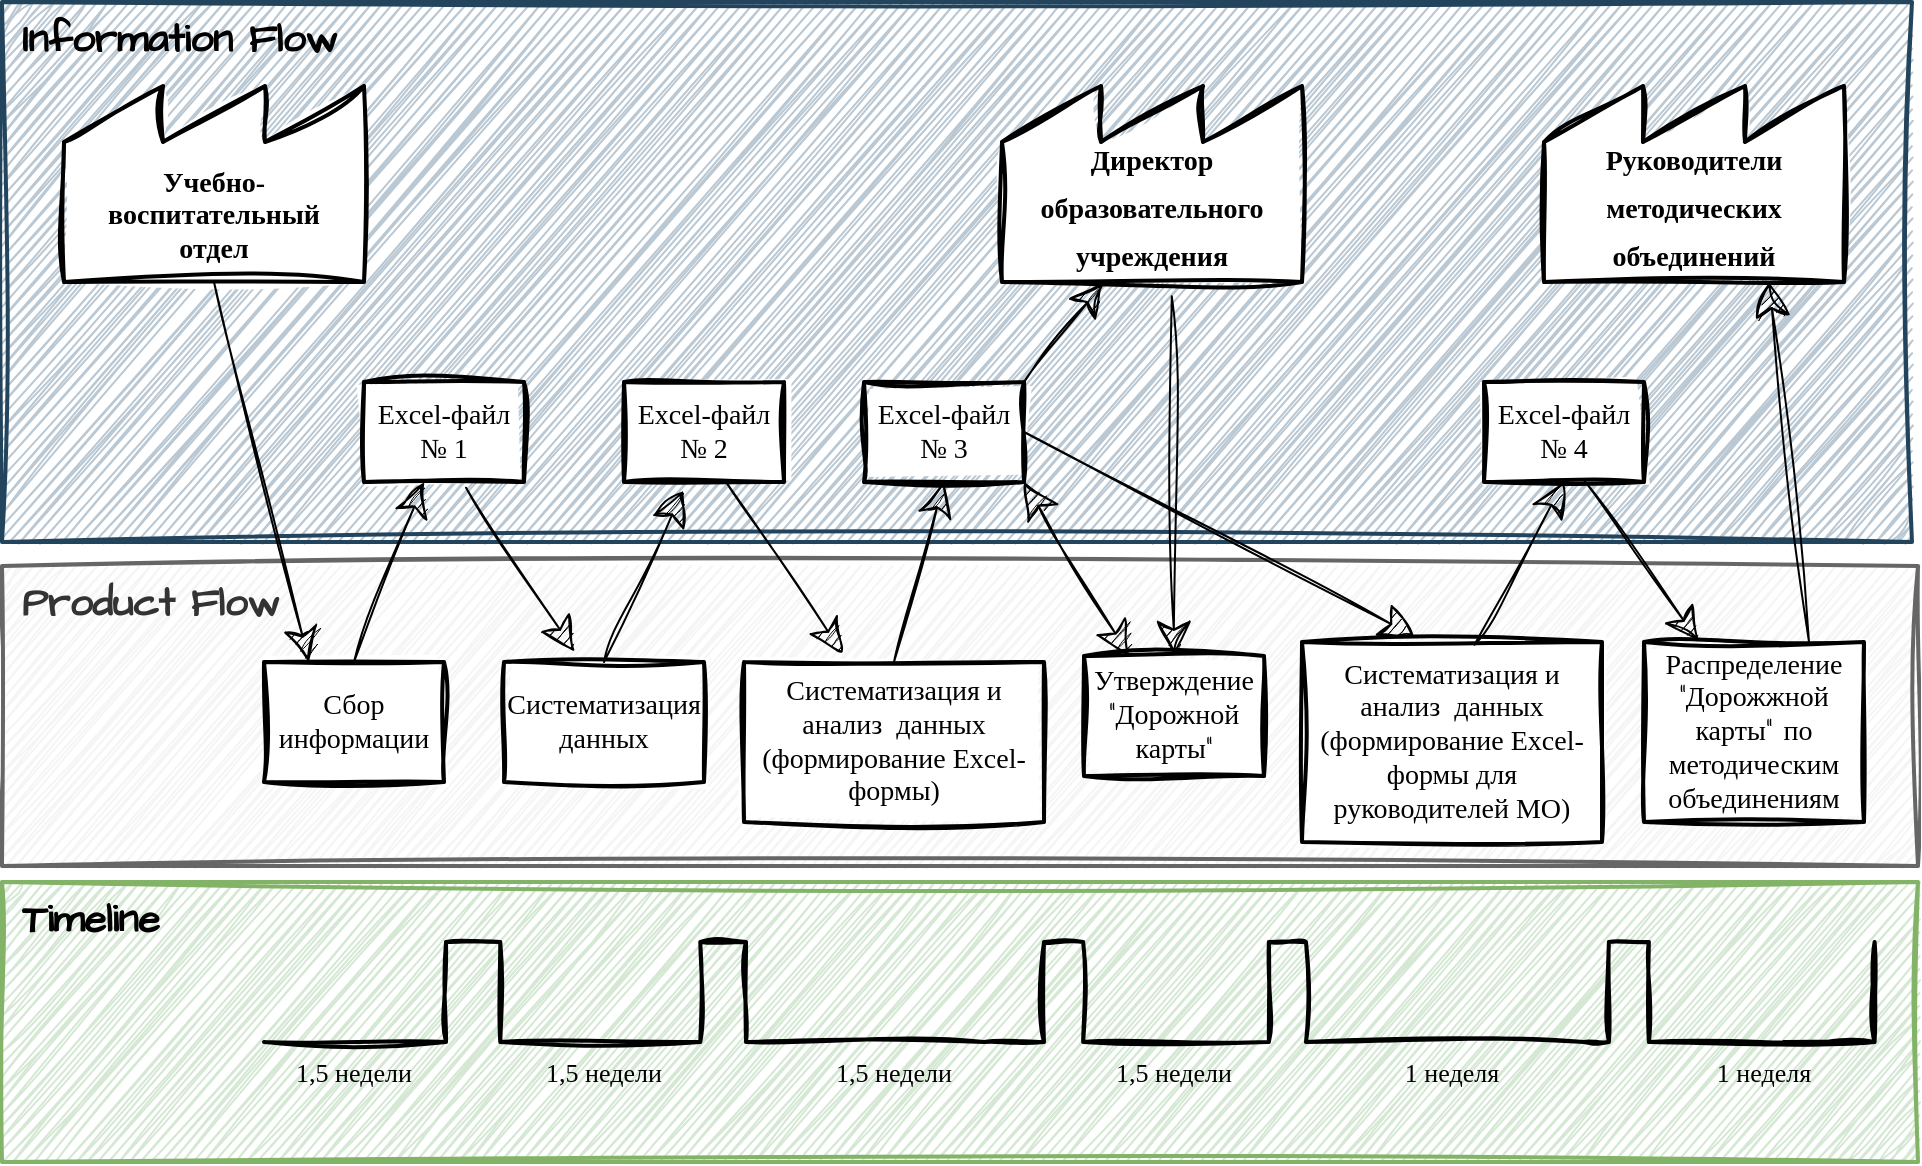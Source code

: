 <mxfile version="22.1.18" type="device">
  <diagram name="Страница — 1" id="a-KPIOJloHi57mLOq4A9">
    <mxGraphModel dx="1440" dy="1722" grid="0" gridSize="10" guides="1" tooltips="1" connect="1" arrows="1" fold="1" page="0" pageScale="1" pageWidth="190" pageHeight="300" math="0" shadow="0">
      <root>
        <mxCell id="0" />
        <mxCell id="1" parent="0" />
        <mxCell id="DDQGBVq2GULhbxK22lTM-11" value="&amp;nbsp;Information Flow" style="strokeWidth=2;html=1;shape=mxgraph.lean_mapping.schedule;whiteSpace=wrap;align=left;sketch=1;hachureGap=4;jiggle=2;curveFitting=1;fontFamily=Architects Daughter;fontSource=https%3A%2F%2Ffonts.googleapis.com%2Fcss%3Ffamily%3DArchitects%2BDaughter;fontSize=20;verticalAlign=top;fontStyle=1;fillColor=#bac8d3;strokeColor=#23445d;" vertex="1" parent="1">
          <mxGeometry x="9" y="10" width="955" height="270" as="geometry" />
        </mxCell>
        <mxCell id="DDQGBVq2GULhbxK22lTM-2" value="&lt;table cellpadding=&quot;5&quot; cellspacing=&quot;0&quot; style=&quot;width: 100%; height: 100%; font-size: 14px;&quot;&gt;&lt;tbody&gt;&lt;tr&gt;&lt;td height=&quot;50%&quot;&gt;&lt;/td&gt;&lt;/tr&gt;&lt;tr&gt;&lt;td align=&quot;center&quot; height=&quot;50%&quot;&gt;&lt;font face=&quot;Times New Roman&quot; style=&quot;font-size: 14px;&quot;&gt;&lt;b&gt;Учебно-воспитательный отдел&lt;/b&gt;&lt;/font&gt;&lt;/td&gt;&lt;/tr&gt;&lt;/tbody&gt;&lt;/table&gt;" style="strokeWidth=2;html=1;shape=mxgraph.lean_mapping.outside_sources;whiteSpace=wrap;align=center;sketch=1;hachureGap=4;jiggle=2;curveFitting=1;fontFamily=Architects Daughter;fontSource=https%3A%2F%2Ffonts.googleapis.com%2Fcss%3Ffamily%3DArchitects%2BDaughter;fontSize=20;verticalAlign=bottom;" vertex="1" parent="1">
          <mxGeometry x="40" y="50" width="150" height="100" as="geometry" />
        </mxCell>
        <mxCell id="DDQGBVq2GULhbxK22lTM-4" value="&lt;b style=&quot;border-color: var(--border-color); font-family: &amp;quot;Times New Roman&amp;quot;; font-size: 14px;&quot;&gt;Руководители методических объединений&lt;/b&gt;" style="strokeWidth=2;html=1;shape=mxgraph.lean_mapping.outside_sources;whiteSpace=wrap;align=center;sketch=1;hachureGap=4;jiggle=2;curveFitting=1;fontFamily=Architects Daughter;fontSource=https%3A%2F%2Ffonts.googleapis.com%2Fcss%3Ffamily%3DArchitects%2BDaughter;fontSize=20;verticalAlign=bottom;" vertex="1" parent="1">
          <mxGeometry x="780" y="50" width="150" height="100" as="geometry" />
        </mxCell>
        <mxCell id="DDQGBVq2GULhbxK22lTM-5" value="&lt;b style=&quot;border-color: var(--border-color); font-family: &amp;quot;Times New Roman&amp;quot;; font-size: 14px;&quot;&gt;Директор образовательного учреждения&lt;/b&gt;" style="strokeWidth=2;html=1;shape=mxgraph.lean_mapping.outside_sources;whiteSpace=wrap;align=center;sketch=1;hachureGap=4;jiggle=2;curveFitting=1;fontFamily=Architects Daughter;fontSource=https%3A%2F%2Ffonts.googleapis.com%2Fcss%3Ffamily%3DArchitects%2BDaughter;fontSize=20;verticalAlign=bottom;" vertex="1" parent="1">
          <mxGeometry x="509" y="50" width="150" height="100" as="geometry" />
        </mxCell>
        <mxCell id="DDQGBVq2GULhbxK22lTM-12" value="&amp;nbsp;Product Flow" style="strokeWidth=2;html=1;shape=mxgraph.lean_mapping.schedule;whiteSpace=wrap;align=left;sketch=1;hachureGap=4;jiggle=2;curveFitting=1;fontFamily=Architects Daughter;fontSource=https%3A%2F%2Ffonts.googleapis.com%2Fcss%3Ffamily%3DArchitects%2BDaughter;fontSize=20;verticalAlign=top;fontStyle=1;fillColor=#f5f5f5;strokeColor=#666666;fontColor=#333333;" vertex="1" parent="1">
          <mxGeometry x="9" y="292" width="958" height="150" as="geometry" />
        </mxCell>
        <mxCell id="DDQGBVq2GULhbxK22lTM-13" value="&amp;nbsp;Timeline" style="strokeWidth=2;html=1;shape=mxgraph.lean_mapping.schedule;whiteSpace=wrap;align=left;sketch=1;hachureGap=4;jiggle=2;curveFitting=1;fontFamily=Architects Daughter;fontSource=https%3A%2F%2Ffonts.googleapis.com%2Fcss%3Ffamily%3DArchitects%2BDaughter;fontSize=20;verticalAlign=top;fontStyle=1;fillColor=#d5e8d4;strokeColor=#82b366;" vertex="1" parent="1">
          <mxGeometry x="9" y="450" width="958" height="140" as="geometry" />
        </mxCell>
        <mxCell id="DDQGBVq2GULhbxK22lTM-14" value="&lt;font style=&quot;font-size: 14px;&quot;&gt;Сбор информации&lt;/font&gt;" style="strokeWidth=2;html=1;shape=mxgraph.lean_mapping.schedule;whiteSpace=wrap;align=center;sketch=1;hachureGap=4;jiggle=2;curveFitting=1;fontFamily=Architects Daughter;fontSource=https%3A%2F%2Ffonts.googleapis.com%2Fcss%3Ffamily%3DArchitects%2BDaughter;fontSize=14;" vertex="1" parent="1">
          <mxGeometry x="140" y="340" width="90" height="60" as="geometry" />
        </mxCell>
        <mxCell id="DDQGBVq2GULhbxK22lTM-15" value="&lt;span style=&quot;font-size: 14px;&quot;&gt;Excel-файл № 1&lt;br style=&quot;font-size: 14px;&quot;&gt;&lt;/span&gt;" style="strokeWidth=2;html=1;shape=mxgraph.lean_mapping.schedule;whiteSpace=wrap;align=center;sketch=1;hachureGap=4;jiggle=2;curveFitting=1;fontFamily=Times New Roman;fontSize=14;" vertex="1" parent="1">
          <mxGeometry x="190" y="200" width="80" height="50" as="geometry" />
        </mxCell>
        <mxCell id="DDQGBVq2GULhbxK22lTM-23" value="" style="verticalLabelPosition=bottom;html=1;verticalAlign=top;strokeWidth=2;shape=mxgraph.lean_mapping.timeline2;dx1=0;dy1=0.771;dx2=91;dy2=0;dx3=118.143;dy3=0.514;dx4=218.143;dy4=0;dx5=241;dy5=0.629;dy6=0.971;sketch=1;hachureGap=4;jiggle=2;curveFitting=1;fontFamily=Architects Daughter;fontSource=https%3A%2F%2Ffonts.googleapis.com%2Fcss%3Ffamily%3DArchitects%2BDaughter;fontSize=20;points=[[0.43,0.02,0,0,0],[0.52,0.02,0,0,0],[0.59,0.02,0,0,0],[1,0.13,0,0,0],[1,0.5,0,0,0],[1,0.63,0,0,0],[1,0.88,0,0,0]];" vertex="1" parent="1">
          <mxGeometry x="140" y="480" width="360" height="50" as="geometry" />
        </mxCell>
        <mxCell id="DDQGBVq2GULhbxK22lTM-24" value="&lt;span style=&quot;font-size: 14px;&quot;&gt;Excel-файл № 2&lt;br style=&quot;font-size: 14px;&quot;&gt;&lt;/span&gt;" style="strokeWidth=2;html=1;shape=mxgraph.lean_mapping.schedule;whiteSpace=wrap;align=center;sketch=1;hachureGap=4;jiggle=2;curveFitting=1;fontFamily=Times New Roman;fontSize=14;" vertex="1" parent="1">
          <mxGeometry x="320" y="200" width="80" height="50" as="geometry" />
        </mxCell>
        <mxCell id="DDQGBVq2GULhbxK22lTM-25" value="&lt;span style=&quot;font-size: 14px;&quot;&gt;Excel-файл № 3&lt;br style=&quot;font-size: 14px;&quot;&gt;&lt;/span&gt;" style="strokeWidth=2;html=1;shape=mxgraph.lean_mapping.schedule;whiteSpace=wrap;align=center;sketch=1;hachureGap=4;jiggle=2;curveFitting=1;fontFamily=Times New Roman;fontSize=14;" vertex="1" parent="1">
          <mxGeometry x="440" y="200" width="80" height="50" as="geometry" />
        </mxCell>
        <mxCell id="DDQGBVq2GULhbxK22lTM-26" value="&lt;span style=&quot;font-size: 14px;&quot;&gt;Excel-файл № 4&lt;br style=&quot;font-size: 14px;&quot;&gt;&lt;/span&gt;" style="strokeWidth=2;html=1;shape=mxgraph.lean_mapping.schedule;whiteSpace=wrap;align=center;sketch=1;hachureGap=4;jiggle=2;curveFitting=1;fontFamily=Times New Roman;fontSize=14;" vertex="1" parent="1">
          <mxGeometry x="750" y="200" width="80" height="50" as="geometry" />
        </mxCell>
        <mxCell id="DDQGBVq2GULhbxK22lTM-28" value="&lt;font style=&quot;font-size: 14px;&quot;&gt;Систематизация данных&lt;/font&gt;" style="strokeWidth=2;html=1;shape=mxgraph.lean_mapping.schedule;whiteSpace=wrap;align=center;sketch=1;hachureGap=4;jiggle=2;curveFitting=1;fontFamily=Architects Daughter;fontSource=https%3A%2F%2Ffonts.googleapis.com%2Fcss%3Ffamily%3DArchitects%2BDaughter;fontSize=14;" vertex="1" parent="1">
          <mxGeometry x="260" y="340" width="100" height="60" as="geometry" />
        </mxCell>
        <mxCell id="DDQGBVq2GULhbxK22lTM-29" value="&lt;font style=&quot;font-size: 14px;&quot;&gt;Систематизация и анализ&amp;nbsp; данных&lt;br&gt;(формирование Excel-формы)&lt;br&gt;&lt;/font&gt;" style="strokeWidth=2;html=1;shape=mxgraph.lean_mapping.schedule;whiteSpace=wrap;align=center;sketch=1;hachureGap=4;jiggle=2;curveFitting=1;fontFamily=Times New Roman;fontSize=14;" vertex="1" parent="1">
          <mxGeometry x="380" y="340" width="150" height="80" as="geometry" />
        </mxCell>
        <mxCell id="DDQGBVq2GULhbxK22lTM-30" value="&lt;font style=&quot;font-size: 14px;&quot;&gt;Утверждение &quot;Дорожной карты&quot;&lt;/font&gt;" style="strokeWidth=2;html=1;shape=mxgraph.lean_mapping.schedule;whiteSpace=wrap;align=center;sketch=1;hachureGap=4;jiggle=2;curveFitting=1;fontFamily=Architects Daughter;fontSource=https%3A%2F%2Ffonts.googleapis.com%2Fcss%3Ffamily%3DArchitects%2BDaughter;fontSize=14;" vertex="1" parent="1">
          <mxGeometry x="550" y="337" width="90" height="60" as="geometry" />
        </mxCell>
        <mxCell id="DDQGBVq2GULhbxK22lTM-31" value="&lt;font style=&quot;font-size: 14px;&quot;&gt;Распределение &quot;Дорожжной карты&quot; по методическим объединениям&lt;/font&gt;" style="strokeWidth=2;html=1;shape=mxgraph.lean_mapping.schedule;whiteSpace=wrap;align=center;sketch=1;hachureGap=4;jiggle=2;curveFitting=1;fontFamily=Architects Daughter;fontSource=https%3A%2F%2Ffonts.googleapis.com%2Fcss%3Ffamily%3DArchitects%2BDaughter;fontSize=14;" vertex="1" parent="1">
          <mxGeometry x="830" y="330" width="110" height="90" as="geometry" />
        </mxCell>
        <mxCell id="DDQGBVq2GULhbxK22lTM-33" value="" style="endArrow=classic;html=1;rounded=0;sketch=1;hachureGap=4;jiggle=2;curveFitting=1;fontFamily=Architects Daughter;fontSource=https%3A%2F%2Ffonts.googleapis.com%2Fcss%3Ffamily%3DArchitects%2BDaughter;fontSize=16;entryX=0.25;entryY=0;entryDx=0;entryDy=0;exitX=0.5;exitY=1;exitDx=0;exitDy=0;endSize=15;" edge="1" parent="1" source="DDQGBVq2GULhbxK22lTM-2" target="DDQGBVq2GULhbxK22lTM-14">
          <mxGeometry width="50" height="50" relative="1" as="geometry">
            <mxPoint x="110" y="250" as="sourcePoint" />
            <mxPoint x="160" y="200" as="targetPoint" />
          </mxGeometry>
        </mxCell>
        <mxCell id="DDQGBVq2GULhbxK22lTM-34" value="" style="endArrow=classic;html=1;rounded=0;sketch=1;hachureGap=4;jiggle=2;curveFitting=1;fontFamily=Architects Daughter;fontSource=https%3A%2F%2Ffonts.googleapis.com%2Fcss%3Ffamily%3DArchitects%2BDaughter;fontSize=16;entryX=0.375;entryY=1;entryDx=0;entryDy=0;exitX=0.5;exitY=0;exitDx=0;exitDy=0;endSize=15;entryPerimeter=0;" edge="1" parent="1" source="DDQGBVq2GULhbxK22lTM-14" target="DDQGBVq2GULhbxK22lTM-15">
          <mxGeometry width="50" height="50" relative="1" as="geometry">
            <mxPoint x="190" y="337" as="sourcePoint" />
            <mxPoint x="232.5" y="247" as="targetPoint" />
          </mxGeometry>
        </mxCell>
        <mxCell id="DDQGBVq2GULhbxK22lTM-37" value="" style="endArrow=classic;html=1;rounded=0;sketch=1;hachureGap=4;jiggle=2;curveFitting=1;fontFamily=Architects Daughter;fontSource=https%3A%2F%2Ffonts.googleapis.com%2Fcss%3Ffamily%3DArchitects%2BDaughter;fontSize=16;exitX=0.638;exitY=1.057;exitDx=0;exitDy=0;endSize=15;exitPerimeter=0;entryX=0.353;entryY=-0.086;entryDx=0;entryDy=0;entryPerimeter=0;" edge="1" parent="1" source="DDQGBVq2GULhbxK22lTM-15" target="DDQGBVq2GULhbxK22lTM-28">
          <mxGeometry width="50" height="50" relative="1" as="geometry">
            <mxPoint x="270" y="250" as="sourcePoint" />
            <mxPoint x="280" y="340" as="targetPoint" />
          </mxGeometry>
        </mxCell>
        <mxCell id="DDQGBVq2GULhbxK22lTM-38" value="" style="endArrow=classic;html=1;rounded=0;sketch=1;hachureGap=4;jiggle=2;curveFitting=1;fontFamily=Architects Daughter;fontSource=https%3A%2F%2Ffonts.googleapis.com%2Fcss%3Ffamily%3DArchitects%2BDaughter;fontSize=16;endSize=15;exitX=0.5;exitY=0;exitDx=0;exitDy=0;entryX=0.37;entryY=1.086;entryDx=0;entryDy=0;entryPerimeter=0;" edge="1" parent="1" source="DDQGBVq2GULhbxK22lTM-28" target="DDQGBVq2GULhbxK22lTM-24">
          <mxGeometry width="50" height="50" relative="1" as="geometry">
            <mxPoint x="339" y="340" as="sourcePoint" />
            <mxPoint x="381" y="250" as="targetPoint" />
          </mxGeometry>
        </mxCell>
        <mxCell id="DDQGBVq2GULhbxK22lTM-39" value="" style="endArrow=classic;html=1;rounded=0;sketch=1;hachureGap=4;jiggle=2;curveFitting=1;fontFamily=Architects Daughter;fontSource=https%3A%2F%2Ffonts.googleapis.com%2Fcss%3Ffamily%3DArchitects%2BDaughter;fontSize=16;entryX=0.33;entryY=-0.054;entryDx=0;entryDy=0;exitX=0.638;exitY=1;exitDx=0;exitDy=0;endSize=15;exitPerimeter=0;entryPerimeter=0;" edge="1" parent="1" source="DDQGBVq2GULhbxK22lTM-24" target="DDQGBVq2GULhbxK22lTM-29">
          <mxGeometry width="50" height="50" relative="1" as="geometry">
            <mxPoint x="401.98" y="253" as="sourcePoint" />
            <mxPoint x="425.98" y="340" as="targetPoint" />
          </mxGeometry>
        </mxCell>
        <mxCell id="DDQGBVq2GULhbxK22lTM-40" value="" style="endArrow=classic;html=1;rounded=0;sketch=1;hachureGap=4;jiggle=2;curveFitting=1;fontFamily=Architects Daughter;fontSource=https%3A%2F%2Ffonts.googleapis.com%2Fcss%3Ffamily%3DArchitects%2BDaughter;fontSize=16;endSize=15;exitX=0.5;exitY=0;exitDx=0;exitDy=0;entryX=0.5;entryY=1;entryDx=0;entryDy=0;" edge="1" parent="1" source="DDQGBVq2GULhbxK22lTM-29" target="DDQGBVq2GULhbxK22lTM-25">
          <mxGeometry width="50" height="50" relative="1" as="geometry">
            <mxPoint x="470" y="340" as="sourcePoint" />
            <mxPoint x="515" y="254" as="targetPoint" />
          </mxGeometry>
        </mxCell>
        <mxCell id="DDQGBVq2GULhbxK22lTM-41" value="" style="endArrow=classic;html=1;rounded=0;sketch=1;hachureGap=4;jiggle=2;curveFitting=1;fontFamily=Architects Daughter;fontSource=https%3A%2F%2Ffonts.googleapis.com%2Fcss%3Ffamily%3DArchitects%2BDaughter;fontSize=16;endSize=15;exitX=1;exitY=0;exitDx=0;exitDy=0;entryX=0.34;entryY=1;entryDx=0;entryDy=0;entryPerimeter=0;" edge="1" parent="1" source="DDQGBVq2GULhbxK22lTM-25" target="DDQGBVq2GULhbxK22lTM-5">
          <mxGeometry width="50" height="50" relative="1" as="geometry">
            <mxPoint x="520.16" y="225.15" as="sourcePoint" />
            <mxPoint x="550" y="160" as="targetPoint" />
          </mxGeometry>
        </mxCell>
        <mxCell id="DDQGBVq2GULhbxK22lTM-42" value="" style="endArrow=classic;html=1;rounded=0;sketch=1;hachureGap=4;jiggle=2;curveFitting=1;fontFamily=Architects Daughter;fontSource=https%3A%2F%2Ffonts.googleapis.com%2Fcss%3Ffamily%3DArchitects%2BDaughter;fontSize=16;entryX=0.5;entryY=0;entryDx=0;entryDy=0;endSize=15;exitX=0.566;exitY=1.071;exitDx=0;exitDy=0;exitPerimeter=0;" edge="1" parent="1" source="DDQGBVq2GULhbxK22lTM-5" target="DDQGBVq2GULhbxK22lTM-30">
          <mxGeometry width="50" height="50" relative="1" as="geometry">
            <mxPoint x="590" y="150" as="sourcePoint" />
            <mxPoint x="630.96" y="235" as="targetPoint" />
          </mxGeometry>
        </mxCell>
        <mxCell id="DDQGBVq2GULhbxK22lTM-46" value="" style="endArrow=classic;startArrow=classic;html=1;rounded=0;sketch=1;hachureGap=4;jiggle=2;curveFitting=1;fontFamily=Architects Daughter;fontSource=https%3A%2F%2Ffonts.googleapis.com%2Fcss%3Ffamily%3DArchitects%2BDaughter;fontSize=16;exitX=1;exitY=1;exitDx=0;exitDy=0;entryX=0.25;entryY=0;entryDx=0;entryDy=0;strokeWidth=1;startSize=16;endSize=15;" edge="1" parent="1" source="DDQGBVq2GULhbxK22lTM-25" target="DDQGBVq2GULhbxK22lTM-30">
          <mxGeometry width="50" height="50" relative="1" as="geometry">
            <mxPoint x="520" y="250" as="sourcePoint" />
            <mxPoint x="620" y="340" as="targetPoint" />
          </mxGeometry>
        </mxCell>
        <mxCell id="DDQGBVq2GULhbxK22lTM-47" value="&lt;font style=&quot;font-size: 14px;&quot;&gt;Систематизация и анализ&amp;nbsp; данных&lt;br&gt;(формирование Excel-формы для руководителей МО)&lt;br&gt;&lt;/font&gt;" style="strokeWidth=2;html=1;shape=mxgraph.lean_mapping.schedule;whiteSpace=wrap;align=center;sketch=1;hachureGap=4;jiggle=2;curveFitting=1;fontFamily=Times New Roman;fontSize=14;" vertex="1" parent="1">
          <mxGeometry x="659" y="330" width="150" height="100" as="geometry" />
        </mxCell>
        <mxCell id="DDQGBVq2GULhbxK22lTM-48" value="" style="endArrow=classic;html=1;rounded=0;sketch=1;hachureGap=4;jiggle=2;curveFitting=1;fontFamily=Architects Daughter;fontSource=https%3A%2F%2Ffonts.googleapis.com%2Fcss%3Ffamily%3DArchitects%2BDaughter;fontSize=16;entryX=0.375;entryY=-0.029;entryDx=0;entryDy=0;exitX=1;exitY=0.5;exitDx=0;exitDy=0;endSize=15;entryPerimeter=0;" edge="1" parent="1" source="DDQGBVq2GULhbxK22lTM-25" target="DDQGBVq2GULhbxK22lTM-47">
          <mxGeometry width="50" height="50" relative="1" as="geometry">
            <mxPoint x="519.96" y="220" as="sourcePoint" />
            <mxPoint x="578.96" y="306" as="targetPoint" />
          </mxGeometry>
        </mxCell>
        <mxCell id="DDQGBVq2GULhbxK22lTM-49" value="" style="endArrow=classic;html=1;rounded=0;sketch=1;hachureGap=4;jiggle=2;curveFitting=1;fontFamily=Architects Daughter;fontSource=https%3A%2F%2Ffonts.googleapis.com%2Fcss%3Ffamily%3DArchitects%2BDaughter;fontSize=16;endSize=15;exitX=0.575;exitY=0.014;exitDx=0;exitDy=0;entryX=0.5;entryY=1;entryDx=0;entryDy=0;exitPerimeter=0;" edge="1" parent="1" source="DDQGBVq2GULhbxK22lTM-47" target="DDQGBVq2GULhbxK22lTM-26">
          <mxGeometry width="50" height="50" relative="1" as="geometry">
            <mxPoint x="740" y="330" as="sourcePoint" />
            <mxPoint x="765" y="240" as="targetPoint" />
          </mxGeometry>
        </mxCell>
        <mxCell id="DDQGBVq2GULhbxK22lTM-50" value="" style="endArrow=classic;html=1;rounded=0;sketch=1;hachureGap=4;jiggle=2;curveFitting=1;fontFamily=Architects Daughter;fontSource=https%3A%2F%2Ffonts.googleapis.com%2Fcss%3Ffamily%3DArchitects%2BDaughter;fontSize=16;endSize=15;entryX=0.25;entryY=0;entryDx=0;entryDy=0;exitX=0.62;exitY=0.971;exitDx=0;exitDy=0;exitPerimeter=0;" edge="1" parent="1" source="DDQGBVq2GULhbxK22lTM-26" target="DDQGBVq2GULhbxK22lTM-31">
          <mxGeometry width="50" height="50" relative="1" as="geometry">
            <mxPoint x="810" y="250" as="sourcePoint" />
            <mxPoint x="870" y="320" as="targetPoint" />
          </mxGeometry>
        </mxCell>
        <mxCell id="DDQGBVq2GULhbxK22lTM-51" value="" style="endArrow=classic;html=1;rounded=0;sketch=1;hachureGap=4;jiggle=2;curveFitting=1;fontFamily=Architects Daughter;fontSource=https%3A%2F%2Ffonts.googleapis.com%2Fcss%3Ffamily%3DArchitects%2BDaughter;fontSize=16;endSize=15;exitX=0.75;exitY=0;exitDx=0;exitDy=0;entryX=0.75;entryY=1;entryDx=0;entryDy=0;" edge="1" parent="1" source="DDQGBVq2GULhbxK22lTM-31" target="DDQGBVq2GULhbxK22lTM-4">
          <mxGeometry width="50" height="50" relative="1" as="geometry">
            <mxPoint x="885" y="329.6" as="sourcePoint" />
            <mxPoint x="930" y="248.6" as="targetPoint" />
          </mxGeometry>
        </mxCell>
        <mxCell id="DDQGBVq2GULhbxK22lTM-56" value="" style="verticalLabelPosition=bottom;html=1;verticalAlign=top;strokeWidth=2;shape=mxgraph.lean_mapping.timeline2;dx1=0;dy1=1;dx2=12.429;dy2=0;dx3=32.429;dy3=0.829;dx4=145.286;dy4=0;dx5=145.286;dy5=1;dy6=0.886;sketch=1;hachureGap=4;jiggle=2;curveFitting=1;fontFamily=Architects Daughter;fontSource=https%3A%2F%2Ffonts.googleapis.com%2Fcss%3Ffamily%3DArchitects%2BDaughter;fontSize=20;points=[];" vertex="1" parent="1">
          <mxGeometry x="800" y="480" width="100" height="50" as="geometry" />
        </mxCell>
        <mxCell id="DDQGBVq2GULhbxK22lTM-57" value="" style="verticalLabelPosition=bottom;html=1;verticalAlign=top;strokeWidth=2;shape=mxgraph.lean_mapping.timeline2;dx1=0;dy1=1;dx2=30;dy2=0;dx3=49.571;dy3=0.686;dx4=142.429;dy4=0;dx5=161;dy5=0.771;dy6=0.971;sketch=1;hachureGap=4;jiggle=2;curveFitting=1;fontFamily=Architects Daughter;fontSource=https%3A%2F%2Ffonts.googleapis.com%2Fcss%3Ffamily%3DArchitects%2BDaughter;fontSize=20;" vertex="1" parent="1">
          <mxGeometry x="500" y="480" width="300" height="50" as="geometry" />
        </mxCell>
        <mxCell id="DDQGBVq2GULhbxK22lTM-59" value="1,5 недели" style="text;html=1;strokeColor=none;fillColor=none;align=center;verticalAlign=middle;whiteSpace=wrap;rounded=0;fontSize=13;fontFamily=Times New Roman;" vertex="1" parent="1">
          <mxGeometry x="155" y="530" width="60" height="30" as="geometry" />
        </mxCell>
        <mxCell id="DDQGBVq2GULhbxK22lTM-60" value="1,5 недели" style="text;html=1;strokeColor=none;fillColor=none;align=center;verticalAlign=middle;whiteSpace=wrap;rounded=0;fontSize=13;fontFamily=Times New Roman;" vertex="1" parent="1">
          <mxGeometry x="280" y="530" width="60" height="30" as="geometry" />
        </mxCell>
        <mxCell id="DDQGBVq2GULhbxK22lTM-61" value="1,5 недели" style="text;html=1;strokeColor=none;fillColor=none;align=center;verticalAlign=middle;whiteSpace=wrap;rounded=0;fontSize=13;fontFamily=Times New Roman;" vertex="1" parent="1">
          <mxGeometry x="425" y="530" width="60" height="30" as="geometry" />
        </mxCell>
        <mxCell id="DDQGBVq2GULhbxK22lTM-62" value="1,5 недели" style="text;html=1;strokeColor=none;fillColor=none;align=center;verticalAlign=middle;whiteSpace=wrap;rounded=0;fontSize=13;fontFamily=Times New Roman;" vertex="1" parent="1">
          <mxGeometry x="565" y="530" width="60" height="30" as="geometry" />
        </mxCell>
        <mxCell id="DDQGBVq2GULhbxK22lTM-63" value="1 неделя" style="text;html=1;strokeColor=none;fillColor=none;align=center;verticalAlign=middle;whiteSpace=wrap;rounded=0;fontSize=13;fontFamily=Times New Roman;" vertex="1" parent="1">
          <mxGeometry x="704" y="530" width="60" height="30" as="geometry" />
        </mxCell>
        <mxCell id="DDQGBVq2GULhbxK22lTM-65" value="1 неделя" style="text;html=1;strokeColor=none;fillColor=none;align=center;verticalAlign=middle;whiteSpace=wrap;rounded=0;fontSize=13;fontFamily=Times New Roman;" vertex="1" parent="1">
          <mxGeometry x="860" y="530" width="60" height="30" as="geometry" />
        </mxCell>
      </root>
    </mxGraphModel>
  </diagram>
</mxfile>

